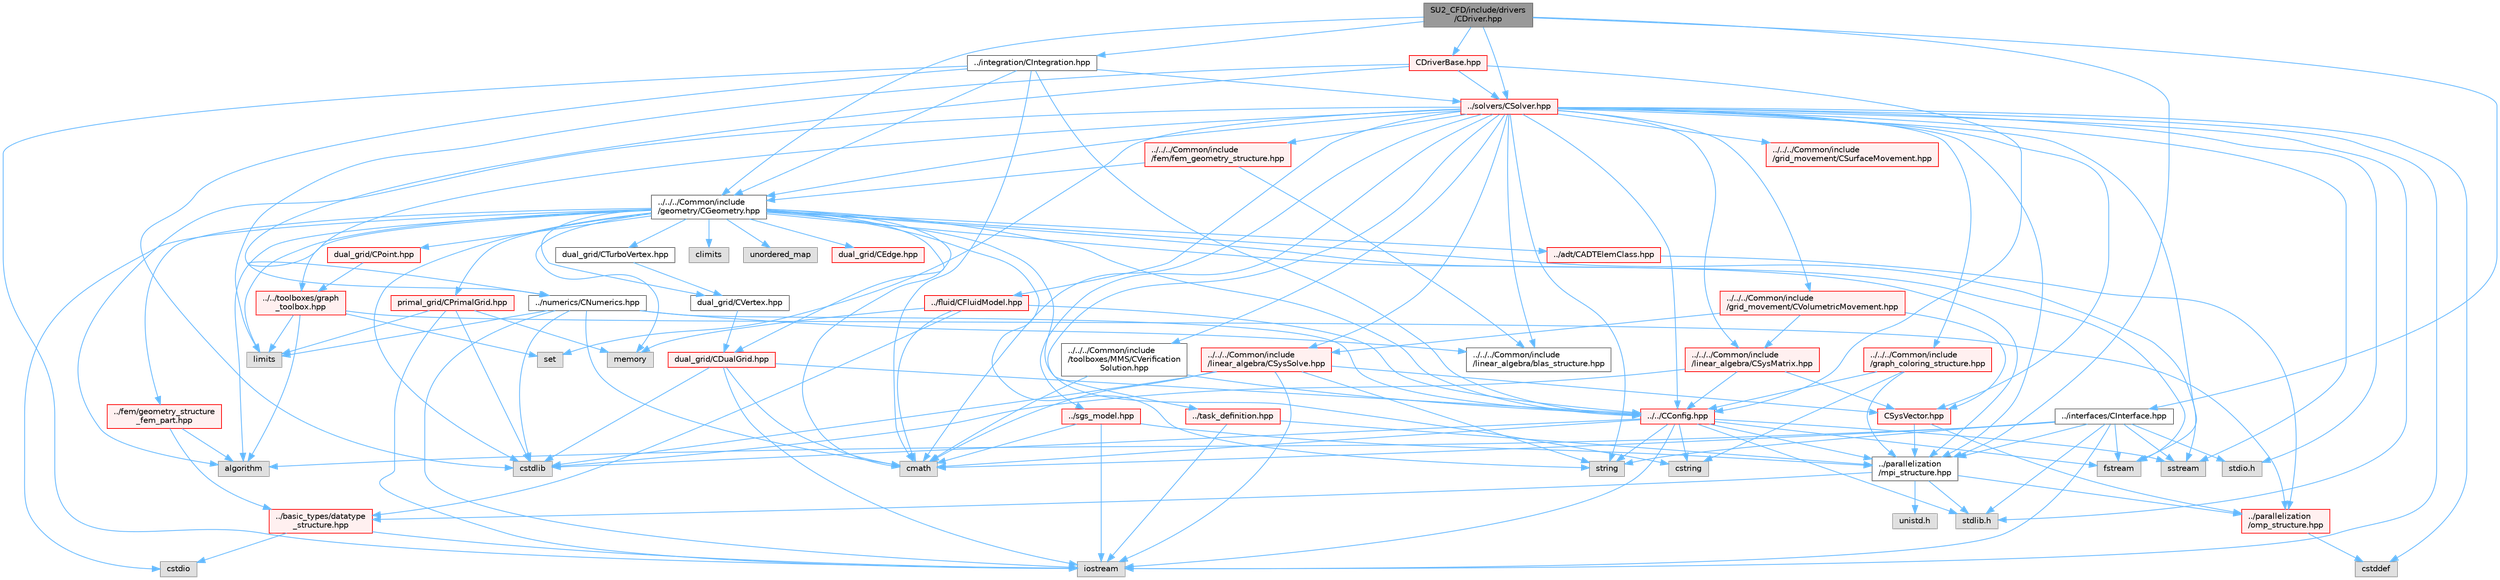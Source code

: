 digraph "SU2_CFD/include/drivers/CDriver.hpp"
{
 // LATEX_PDF_SIZE
  bgcolor="transparent";
  edge [fontname=Helvetica,fontsize=10,labelfontname=Helvetica,labelfontsize=10];
  node [fontname=Helvetica,fontsize=10,shape=box,height=0.2,width=0.4];
  Node1 [id="Node000001",label="SU2_CFD/include/drivers\l/CDriver.hpp",height=0.2,width=0.4,color="gray40", fillcolor="grey60", style="filled", fontcolor="black",tooltip="Headers of the main subroutines for driving single or multi-zone problems. The subroutines and functi..."];
  Node1 -> Node2 [id="edge1_Node000001_Node000002",color="steelblue1",style="solid",tooltip=" "];
  Node2 [id="Node000002",label="../../../Common/include\l/geometry/CGeometry.hpp",height=0.2,width=0.4,color="grey40", fillcolor="white", style="filled",URL="$CGeometry_8hpp.html",tooltip="Headers of the main subroutines for creating the geometrical structure. The subroutines and functions..."];
  Node2 -> Node3 [id="edge2_Node000002_Node000003",color="steelblue1",style="solid",tooltip=" "];
  Node3 [id="Node000003",label="limits",height=0.2,width=0.4,color="grey60", fillcolor="#E0E0E0", style="filled",tooltip=" "];
  Node2 -> Node4 [id="edge3_Node000002_Node000004",color="steelblue1",style="solid",tooltip=" "];
  Node4 [id="Node000004",label="../parallelization\l/mpi_structure.hpp",height=0.2,width=0.4,color="grey40", fillcolor="white", style="filled",URL="$mpi__structure_8hpp.html",tooltip="Headers of the mpi interface for generalized datatypes. The subroutines and functions are in the mpi_..."];
  Node4 -> Node5 [id="edge4_Node000004_Node000005",color="steelblue1",style="solid",tooltip=" "];
  Node5 [id="Node000005",label="stdlib.h",height=0.2,width=0.4,color="grey60", fillcolor="#E0E0E0", style="filled",tooltip=" "];
  Node4 -> Node6 [id="edge5_Node000004_Node000006",color="steelblue1",style="solid",tooltip=" "];
  Node6 [id="Node000006",label="../basic_types/datatype\l_structure.hpp",height=0.2,width=0.4,color="red", fillcolor="#FFF0F0", style="filled",URL="$datatype__structure_8hpp.html",tooltip="Headers for generalized datatypes, defines an interface for AD types."];
  Node6 -> Node7 [id="edge6_Node000006_Node000007",color="steelblue1",style="solid",tooltip=" "];
  Node7 [id="Node000007",label="iostream",height=0.2,width=0.4,color="grey60", fillcolor="#E0E0E0", style="filled",tooltip=" "];
  Node6 -> Node9 [id="edge7_Node000006_Node000009",color="steelblue1",style="solid",tooltip=" "];
  Node9 [id="Node000009",label="cstdio",height=0.2,width=0.4,color="grey60", fillcolor="#E0E0E0", style="filled",tooltip=" "];
  Node4 -> Node16 [id="edge8_Node000004_Node000016",color="steelblue1",style="solid",tooltip=" "];
  Node16 [id="Node000016",label="unistd.h",height=0.2,width=0.4,color="grey60", fillcolor="#E0E0E0", style="filled",tooltip=" "];
  Node4 -> Node13 [id="edge9_Node000004_Node000013",color="steelblue1",style="solid",tooltip=" "];
  Node13 [id="Node000013",label="../parallelization\l/omp_structure.hpp",height=0.2,width=0.4,color="red", fillcolor="#FFF0F0", style="filled",URL="$omp__structure_8hpp.html",tooltip="OpenMP interface header, provides compatibility functions if the code is built without OpenMP support..."];
  Node13 -> Node14 [id="edge10_Node000013_Node000014",color="steelblue1",style="solid",tooltip=" "];
  Node14 [id="Node000014",label="cstddef",height=0.2,width=0.4,color="grey60", fillcolor="#E0E0E0", style="filled",tooltip=" "];
  Node2 -> Node17 [id="edge11_Node000002_Node000017",color="steelblue1",style="solid",tooltip=" "];
  Node17 [id="Node000017",label="string",height=0.2,width=0.4,color="grey60", fillcolor="#E0E0E0", style="filled",tooltip=" "];
  Node2 -> Node18 [id="edge12_Node000002_Node000018",color="steelblue1",style="solid",tooltip=" "];
  Node18 [id="Node000018",label="fstream",height=0.2,width=0.4,color="grey60", fillcolor="#E0E0E0", style="filled",tooltip=" "];
  Node2 -> Node19 [id="edge13_Node000002_Node000019",color="steelblue1",style="solid",tooltip=" "];
  Node19 [id="Node000019",label="sstream",height=0.2,width=0.4,color="grey60", fillcolor="#E0E0E0", style="filled",tooltip=" "];
  Node2 -> Node20 [id="edge14_Node000002_Node000020",color="steelblue1",style="solid",tooltip=" "];
  Node20 [id="Node000020",label="cmath",height=0.2,width=0.4,color="grey60", fillcolor="#E0E0E0", style="filled",tooltip=" "];
  Node2 -> Node21 [id="edge15_Node000002_Node000021",color="steelblue1",style="solid",tooltip=" "];
  Node21 [id="Node000021",label="algorithm",height=0.2,width=0.4,color="grey60", fillcolor="#E0E0E0", style="filled",tooltip=" "];
  Node2 -> Node22 [id="edge16_Node000002_Node000022",color="steelblue1",style="solid",tooltip=" "];
  Node22 [id="Node000022",label="cstring",height=0.2,width=0.4,color="grey60", fillcolor="#E0E0E0", style="filled",tooltip=" "];
  Node2 -> Node9 [id="edge17_Node000002_Node000009",color="steelblue1",style="solid",tooltip=" "];
  Node2 -> Node23 [id="edge18_Node000002_Node000023",color="steelblue1",style="solid",tooltip=" "];
  Node23 [id="Node000023",label="cstdlib",height=0.2,width=0.4,color="grey60", fillcolor="#E0E0E0", style="filled",tooltip=" "];
  Node2 -> Node24 [id="edge19_Node000002_Node000024",color="steelblue1",style="solid",tooltip=" "];
  Node24 [id="Node000024",label="climits",height=0.2,width=0.4,color="grey60", fillcolor="#E0E0E0", style="filled",tooltip=" "];
  Node2 -> Node25 [id="edge20_Node000002_Node000025",color="steelblue1",style="solid",tooltip=" "];
  Node25 [id="Node000025",label="memory",height=0.2,width=0.4,color="grey60", fillcolor="#E0E0E0", style="filled",tooltip=" "];
  Node2 -> Node26 [id="edge21_Node000002_Node000026",color="steelblue1",style="solid",tooltip=" "];
  Node26 [id="Node000026",label="unordered_map",height=0.2,width=0.4,color="grey60", fillcolor="#E0E0E0", style="filled",tooltip=" "];
  Node2 -> Node27 [id="edge22_Node000002_Node000027",color="steelblue1",style="solid",tooltip=" "];
  Node27 [id="Node000027",label="primal_grid/CPrimalGrid.hpp",height=0.2,width=0.4,color="red", fillcolor="#FFF0F0", style="filled",URL="$CPrimalGrid_8hpp.html",tooltip="Headers of the main subroutines for storing the primal grid structure. The subroutines and functions ..."];
  Node27 -> Node7 [id="edge23_Node000027_Node000007",color="steelblue1",style="solid",tooltip=" "];
  Node27 -> Node3 [id="edge24_Node000027_Node000003",color="steelblue1",style="solid",tooltip=" "];
  Node27 -> Node23 [id="edge25_Node000027_Node000023",color="steelblue1",style="solid",tooltip=" "];
  Node27 -> Node25 [id="edge26_Node000027_Node000025",color="steelblue1",style="solid",tooltip=" "];
  Node2 -> Node32 [id="edge27_Node000002_Node000032",color="steelblue1",style="solid",tooltip=" "];
  Node32 [id="Node000032",label="dual_grid/CDualGrid.hpp",height=0.2,width=0.4,color="red", fillcolor="#FFF0F0", style="filled",URL="$CDualGrid_8hpp.html",tooltip="Headers of the main subroutines for doing the complete dual grid structure. The subroutines and funct..."];
  Node32 -> Node20 [id="edge28_Node000032_Node000020",color="steelblue1",style="solid",tooltip=" "];
  Node32 -> Node7 [id="edge29_Node000032_Node000007",color="steelblue1",style="solid",tooltip=" "];
  Node32 -> Node23 [id="edge30_Node000032_Node000023",color="steelblue1",style="solid",tooltip=" "];
  Node32 -> Node33 [id="edge31_Node000032_Node000033",color="steelblue1",style="solid",tooltip=" "];
  Node33 [id="Node000033",label="../../CConfig.hpp",height=0.2,width=0.4,color="red", fillcolor="#FFF0F0", style="filled",URL="$CConfig_8hpp.html",tooltip="All the information about the definition of the physical problem. The subroutines and functions are i..."];
  Node33 -> Node4 [id="edge32_Node000033_Node000004",color="steelblue1",style="solid",tooltip=" "];
  Node33 -> Node7 [id="edge33_Node000033_Node000007",color="steelblue1",style="solid",tooltip=" "];
  Node33 -> Node23 [id="edge34_Node000033_Node000023",color="steelblue1",style="solid",tooltip=" "];
  Node33 -> Node18 [id="edge35_Node000033_Node000018",color="steelblue1",style="solid",tooltip=" "];
  Node33 -> Node19 [id="edge36_Node000033_Node000019",color="steelblue1",style="solid",tooltip=" "];
  Node33 -> Node17 [id="edge37_Node000033_Node000017",color="steelblue1",style="solid",tooltip=" "];
  Node33 -> Node22 [id="edge38_Node000033_Node000022",color="steelblue1",style="solid",tooltip=" "];
  Node33 -> Node5 [id="edge39_Node000033_Node000005",color="steelblue1",style="solid",tooltip=" "];
  Node33 -> Node20 [id="edge40_Node000033_Node000020",color="steelblue1",style="solid",tooltip=" "];
  Node2 -> Node46 [id="edge41_Node000002_Node000046",color="steelblue1",style="solid",tooltip=" "];
  Node46 [id="Node000046",label="dual_grid/CPoint.hpp",height=0.2,width=0.4,color="red", fillcolor="#FFF0F0", style="filled",URL="$CPoint_8hpp.html",tooltip="Declaration of the point class that stores geometric and adjacency information for dual control volum..."];
  Node46 -> Node47 [id="edge42_Node000046_Node000047",color="steelblue1",style="solid",tooltip=" "];
  Node47 [id="Node000047",label="../../toolboxes/graph\l_toolbox.hpp",height=0.2,width=0.4,color="red", fillcolor="#FFF0F0", style="filled",URL="$graph__toolbox_8hpp.html",tooltip="Functions and classes to build/represent sparse graphs or sparse patterns."];
  Node47 -> Node13 [id="edge43_Node000047_Node000013",color="steelblue1",style="solid",tooltip=" "];
  Node47 -> Node48 [id="edge44_Node000047_Node000048",color="steelblue1",style="solid",tooltip=" "];
  Node48 [id="Node000048",label="set",height=0.2,width=0.4,color="grey60", fillcolor="#E0E0E0", style="filled",tooltip=" "];
  Node47 -> Node3 [id="edge45_Node000047_Node000003",color="steelblue1",style="solid",tooltip=" "];
  Node47 -> Node21 [id="edge46_Node000047_Node000021",color="steelblue1",style="solid",tooltip=" "];
  Node2 -> Node51 [id="edge47_Node000002_Node000051",color="steelblue1",style="solid",tooltip=" "];
  Node51 [id="Node000051",label="dual_grid/CEdge.hpp",height=0.2,width=0.4,color="red", fillcolor="#FFF0F0", style="filled",URL="$CEdge_8hpp.html",tooltip="Declaration of the edge class CEdge.cpp file."];
  Node2 -> Node52 [id="edge48_Node000002_Node000052",color="steelblue1",style="solid",tooltip=" "];
  Node52 [id="Node000052",label="dual_grid/CVertex.hpp",height=0.2,width=0.4,color="grey40", fillcolor="white", style="filled",URL="$CVertex_8hpp.html",tooltip="Headers of the main subroutines for doing the complete dual grid structure. The subroutines and funct..."];
  Node52 -> Node32 [id="edge49_Node000052_Node000032",color="steelblue1",style="solid",tooltip=" "];
  Node2 -> Node53 [id="edge50_Node000002_Node000053",color="steelblue1",style="solid",tooltip=" "];
  Node53 [id="Node000053",label="dual_grid/CTurboVertex.hpp",height=0.2,width=0.4,color="grey40", fillcolor="white", style="filled",URL="$CTurboVertex_8hpp.html",tooltip="Headers of the main subroutines for doing the complete dual grid structure. The subroutines and funct..."];
  Node53 -> Node52 [id="edge51_Node000053_Node000052",color="steelblue1",style="solid",tooltip=" "];
  Node2 -> Node33 [id="edge52_Node000002_Node000033",color="steelblue1",style="solid",tooltip=" "];
  Node2 -> Node54 [id="edge53_Node000002_Node000054",color="steelblue1",style="solid",tooltip=" "];
  Node54 [id="Node000054",label="../fem/geometry_structure\l_fem_part.hpp",height=0.2,width=0.4,color="red", fillcolor="#FFF0F0", style="filled",URL="$geometry__structure__fem__part_8hpp.html",tooltip="Helper classes for the Fluid FEM solver."];
  Node54 -> Node6 [id="edge54_Node000054_Node000006",color="steelblue1",style="solid",tooltip=" "];
  Node54 -> Node21 [id="edge55_Node000054_Node000021",color="steelblue1",style="solid",tooltip=" "];
  Node2 -> Node47 [id="edge56_Node000002_Node000047",color="steelblue1",style="solid",tooltip=" "];
  Node2 -> Node55 [id="edge57_Node000002_Node000055",color="steelblue1",style="solid",tooltip=" "];
  Node55 [id="Node000055",label="../adt/CADTElemClass.hpp",height=0.2,width=0.4,color="red", fillcolor="#FFF0F0", style="filled",URL="$CADTElemClass_8hpp.html",tooltip="Class for storing an ADT of (linear) elements in an arbitrary number of dimensions."];
  Node55 -> Node13 [id="edge58_Node000055_Node000013",color="steelblue1",style="solid",tooltip=" "];
  Node1 -> Node4 [id="edge59_Node000001_Node000004",color="steelblue1",style="solid",tooltip=" "];
  Node1 -> Node59 [id="edge60_Node000001_Node000059",color="steelblue1",style="solid",tooltip=" "];
  Node59 [id="Node000059",label="../integration/CIntegration.hpp",height=0.2,width=0.4,color="grey40", fillcolor="white", style="filled",URL="$CIntegration_8hpp.html",tooltip="Declaration of the main routines to orchestrate space and time integration."];
  Node59 -> Node20 [id="edge61_Node000059_Node000020",color="steelblue1",style="solid",tooltip=" "];
  Node59 -> Node7 [id="edge62_Node000059_Node000007",color="steelblue1",style="solid",tooltip=" "];
  Node59 -> Node23 [id="edge63_Node000059_Node000023",color="steelblue1",style="solid",tooltip=" "];
  Node59 -> Node60 [id="edge64_Node000059_Node000060",color="steelblue1",style="solid",tooltip=" "];
  Node60 [id="Node000060",label="../solvers/CSolver.hpp",height=0.2,width=0.4,color="red", fillcolor="#FFF0F0", style="filled",URL="$CSolver_8hpp.html",tooltip="Headers of the CSolver class which is inherited by all of the other solvers."];
  Node60 -> Node4 [id="edge65_Node000060_Node000004",color="steelblue1",style="solid",tooltip=" "];
  Node60 -> Node20 [id="edge66_Node000060_Node000020",color="steelblue1",style="solid",tooltip=" "];
  Node60 -> Node14 [id="edge67_Node000060_Node000014",color="steelblue1",style="solid",tooltip=" "];
  Node60 -> Node17 [id="edge68_Node000060_Node000017",color="steelblue1",style="solid",tooltip=" "];
  Node60 -> Node18 [id="edge69_Node000060_Node000018",color="steelblue1",style="solid",tooltip=" "];
  Node60 -> Node19 [id="edge70_Node000060_Node000019",color="steelblue1",style="solid",tooltip=" "];
  Node60 -> Node21 [id="edge71_Node000060_Node000021",color="steelblue1",style="solid",tooltip=" "];
  Node60 -> Node7 [id="edge72_Node000060_Node000007",color="steelblue1",style="solid",tooltip=" "];
  Node60 -> Node48 [id="edge73_Node000060_Node000048",color="steelblue1",style="solid",tooltip=" "];
  Node60 -> Node5 [id="edge74_Node000060_Node000005",color="steelblue1",style="solid",tooltip=" "];
  Node60 -> Node61 [id="edge75_Node000060_Node000061",color="steelblue1",style="solid",tooltip=" "];
  Node61 [id="Node000061",label="stdio.h",height=0.2,width=0.4,color="grey60", fillcolor="#E0E0E0", style="filled",tooltip=" "];
  Node60 -> Node62 [id="edge76_Node000060_Node000062",color="steelblue1",style="solid",tooltip=" "];
  Node62 [id="Node000062",label="../fluid/CFluidModel.hpp",height=0.2,width=0.4,color="red", fillcolor="#FFF0F0", style="filled",URL="$CFluidModel_8hpp.html",tooltip="Defines the main fluid model class for thermophysical properties."];
  Node62 -> Node20 [id="edge77_Node000062_Node000020",color="steelblue1",style="solid",tooltip=" "];
  Node62 -> Node25 [id="edge78_Node000062_Node000025",color="steelblue1",style="solid",tooltip=" "];
  Node62 -> Node33 [id="edge79_Node000062_Node000033",color="steelblue1",style="solid",tooltip=" "];
  Node62 -> Node6 [id="edge80_Node000062_Node000006",color="steelblue1",style="solid",tooltip=" "];
  Node60 -> Node66 [id="edge81_Node000060_Node000066",color="steelblue1",style="solid",tooltip=" "];
  Node66 [id="Node000066",label="../task_definition.hpp",height=0.2,width=0.4,color="red", fillcolor="#FFF0F0", style="filled",URL="$task__definition_8hpp.html",tooltip="Header of the task definition class for the SU2 solvers."];
  Node66 -> Node4 [id="edge82_Node000066_Node000004",color="steelblue1",style="solid",tooltip=" "];
  Node66 -> Node7 [id="edge83_Node000066_Node000007",color="steelblue1",style="solid",tooltip=" "];
  Node60 -> Node68 [id="edge84_Node000060_Node000068",color="steelblue1",style="solid",tooltip=" "];
  Node68 [id="Node000068",label="../numerics/CNumerics.hpp",height=0.2,width=0.4,color="grey40", fillcolor="white", style="filled",URL="$CNumerics_8hpp.html",tooltip="Declaration of the base numerics class, the implementation is in the CNumerics.cpp file."];
  Node68 -> Node20 [id="edge85_Node000068_Node000020",color="steelblue1",style="solid",tooltip=" "];
  Node68 -> Node7 [id="edge86_Node000068_Node000007",color="steelblue1",style="solid",tooltip=" "];
  Node68 -> Node3 [id="edge87_Node000068_Node000003",color="steelblue1",style="solid",tooltip=" "];
  Node68 -> Node23 [id="edge88_Node000068_Node000023",color="steelblue1",style="solid",tooltip=" "];
  Node68 -> Node33 [id="edge89_Node000068_Node000033",color="steelblue1",style="solid",tooltip=" "];
  Node68 -> Node69 [id="edge90_Node000068_Node000069",color="steelblue1",style="solid",tooltip=" "];
  Node69 [id="Node000069",label="../../../Common/include\l/linear_algebra/blas_structure.hpp",height=0.2,width=0.4,color="grey40", fillcolor="white", style="filled",URL="$blas__structure_8hpp.html",tooltip="Include files and headers of the functions for matrix and vector operations, which are typically foun..."];
  Node60 -> Node70 [id="edge91_Node000060_Node000070",color="steelblue1",style="solid",tooltip=" "];
  Node70 [id="Node000070",label="../sgs_model.hpp",height=0.2,width=0.4,color="red", fillcolor="#FFF0F0", style="filled",URL="$sgs__model_8hpp.html",tooltip="Headers of the LES subgrid scale models of the SU2 solvers."];
  Node70 -> Node4 [id="edge92_Node000070_Node000004",color="steelblue1",style="solid",tooltip=" "];
  Node70 -> Node7 [id="edge93_Node000070_Node000007",color="steelblue1",style="solid",tooltip=" "];
  Node70 -> Node20 [id="edge94_Node000070_Node000020",color="steelblue1",style="solid",tooltip=" "];
  Node60 -> Node72 [id="edge95_Node000060_Node000072",color="steelblue1",style="solid",tooltip=" "];
  Node72 [id="Node000072",label="../../../Common/include\l/fem/fem_geometry_structure.hpp",height=0.2,width=0.4,color="red", fillcolor="#FFF0F0", style="filled",URL="$fem__geometry__structure_8hpp.html",tooltip="Headers of the main subroutines for creating the geometrical structure for the FEM solver...."];
  Node72 -> Node2 [id="edge96_Node000072_Node000002",color="steelblue1",style="solid",tooltip=" "];
  Node72 -> Node69 [id="edge97_Node000072_Node000069",color="steelblue1",style="solid",tooltip=" "];
  Node60 -> Node2 [id="edge98_Node000060_Node000002",color="steelblue1",style="solid",tooltip=" "];
  Node60 -> Node33 [id="edge99_Node000060_Node000033",color="steelblue1",style="solid",tooltip=" "];
  Node60 -> Node75 [id="edge100_Node000060_Node000075",color="steelblue1",style="solid",tooltip=" "];
  Node75 [id="Node000075",label="../../../Common/include\l/linear_algebra/CSysMatrix.hpp",height=0.2,width=0.4,color="red", fillcolor="#FFF0F0", style="filled",URL="$CSysMatrix_8hpp.html",tooltip="Declaration of the block-sparse matrix class. The implemtation is in CSysMatrix.cpp."];
  Node75 -> Node33 [id="edge101_Node000075_Node000033",color="steelblue1",style="solid",tooltip=" "];
  Node75 -> Node76 [id="edge102_Node000075_Node000076",color="steelblue1",style="solid",tooltip=" "];
  Node76 [id="Node000076",label="CSysVector.hpp",height=0.2,width=0.4,color="red", fillcolor="#FFF0F0", style="filled",URL="$CSysVector_8hpp.html",tooltip="Declararion and inlines of the vector class used in the solution of large, distributed,..."];
  Node76 -> Node4 [id="edge103_Node000076_Node000004",color="steelblue1",style="solid",tooltip=" "];
  Node76 -> Node13 [id="edge104_Node000076_Node000013",color="steelblue1",style="solid",tooltip=" "];
  Node75 -> Node23 [id="edge105_Node000075_Node000023",color="steelblue1",style="solid",tooltip=" "];
  Node60 -> Node76 [id="edge106_Node000060_Node000076",color="steelblue1",style="solid",tooltip=" "];
  Node60 -> Node79 [id="edge107_Node000060_Node000079",color="steelblue1",style="solid",tooltip=" "];
  Node79 [id="Node000079",label="../../../Common/include\l/linear_algebra/CSysSolve.hpp",height=0.2,width=0.4,color="red", fillcolor="#FFF0F0", style="filled",URL="$CSysSolve_8hpp.html",tooltip="Headers for the classes related to linear solvers (CG, FGMRES, etc) The subroutines and functions are..."];
  Node79 -> Node20 [id="edge108_Node000079_Node000020",color="steelblue1",style="solid",tooltip=" "];
  Node79 -> Node7 [id="edge109_Node000079_Node000007",color="steelblue1",style="solid",tooltip=" "];
  Node79 -> Node23 [id="edge110_Node000079_Node000023",color="steelblue1",style="solid",tooltip=" "];
  Node79 -> Node17 [id="edge111_Node000079_Node000017",color="steelblue1",style="solid",tooltip=" "];
  Node79 -> Node76 [id="edge112_Node000079_Node000076",color="steelblue1",style="solid",tooltip=" "];
  Node60 -> Node81 [id="edge113_Node000060_Node000081",color="steelblue1",style="solid",tooltip=" "];
  Node81 [id="Node000081",label="../../../Common/include\l/grid_movement/CSurfaceMovement.hpp",height=0.2,width=0.4,color="red", fillcolor="#FFF0F0", style="filled",URL="$CSurfaceMovement_8hpp.html",tooltip="Headers of the CSurfaceMovement class."];
  Node60 -> Node85 [id="edge114_Node000060_Node000085",color="steelblue1",style="solid",tooltip=" "];
  Node85 [id="Node000085",label="../../../Common/include\l/grid_movement/CVolumetricMovement.hpp",height=0.2,width=0.4,color="red", fillcolor="#FFF0F0", style="filled",URL="$CVolumetricMovement_8hpp.html",tooltip="Headers of the CVolumetricMovement class."];
  Node85 -> Node75 [id="edge115_Node000085_Node000075",color="steelblue1",style="solid",tooltip=" "];
  Node85 -> Node76 [id="edge116_Node000085_Node000076",color="steelblue1",style="solid",tooltip=" "];
  Node85 -> Node79 [id="edge117_Node000085_Node000079",color="steelblue1",style="solid",tooltip=" "];
  Node60 -> Node69 [id="edge118_Node000060_Node000069",color="steelblue1",style="solid",tooltip=" "];
  Node60 -> Node86 [id="edge119_Node000060_Node000086",color="steelblue1",style="solid",tooltip=" "];
  Node86 [id="Node000086",label="../../../Common/include\l/graph_coloring_structure.hpp",height=0.2,width=0.4,color="red", fillcolor="#FFF0F0", style="filled",URL="$graph__coloring__structure_8hpp.html",tooltip="Include files and headers of the functions to carry out a coloring of a given graph...."];
  Node86 -> Node4 [id="edge120_Node000086_Node000004",color="steelblue1",style="solid",tooltip=" "];
  Node86 -> Node33 [id="edge121_Node000086_Node000033",color="steelblue1",style="solid",tooltip=" "];
  Node86 -> Node22 [id="edge122_Node000086_Node000022",color="steelblue1",style="solid",tooltip=" "];
  Node60 -> Node87 [id="edge123_Node000060_Node000087",color="steelblue1",style="solid",tooltip=" "];
  Node87 [id="Node000087",label="../../../Common/include\l/toolboxes/MMS/CVerification\lSolution.hpp",height=0.2,width=0.4,color="grey40", fillcolor="white", style="filled",URL="$CVerificationSolution_8hpp.html",tooltip="Header file for the base class CVerificationSolution. The implementations are in the CVerificationSol..."];
  Node87 -> Node20 [id="edge124_Node000087_Node000020",color="steelblue1",style="solid",tooltip=" "];
  Node87 -> Node33 [id="edge125_Node000087_Node000033",color="steelblue1",style="solid",tooltip=" "];
  Node59 -> Node2 [id="edge126_Node000059_Node000002",color="steelblue1",style="solid",tooltip=" "];
  Node59 -> Node33 [id="edge127_Node000059_Node000033",color="steelblue1",style="solid",tooltip=" "];
  Node1 -> Node89 [id="edge128_Node000001_Node000089",color="steelblue1",style="solid",tooltip=" "];
  Node89 [id="Node000089",label="../interfaces/CInterface.hpp",height=0.2,width=0.4,color="grey40", fillcolor="white", style="filled",URL="$CInterface_8hpp.html",tooltip="Declarations and inlines of the transfer structure. The subroutines and functions are in the physics ..."];
  Node89 -> Node4 [id="edge129_Node000089_Node000004",color="steelblue1",style="solid",tooltip=" "];
  Node89 -> Node20 [id="edge130_Node000089_Node000020",color="steelblue1",style="solid",tooltip=" "];
  Node89 -> Node17 [id="edge131_Node000089_Node000017",color="steelblue1",style="solid",tooltip=" "];
  Node89 -> Node18 [id="edge132_Node000089_Node000018",color="steelblue1",style="solid",tooltip=" "];
  Node89 -> Node19 [id="edge133_Node000089_Node000019",color="steelblue1",style="solid",tooltip=" "];
  Node89 -> Node21 [id="edge134_Node000089_Node000021",color="steelblue1",style="solid",tooltip=" "];
  Node89 -> Node7 [id="edge135_Node000089_Node000007",color="steelblue1",style="solid",tooltip=" "];
  Node89 -> Node5 [id="edge136_Node000089_Node000005",color="steelblue1",style="solid",tooltip=" "];
  Node89 -> Node61 [id="edge137_Node000089_Node000061",color="steelblue1",style="solid",tooltip=" "];
  Node1 -> Node60 [id="edge138_Node000001_Node000060",color="steelblue1",style="solid",tooltip=" "];
  Node1 -> Node90 [id="edge139_Node000001_Node000090",color="steelblue1",style="solid",tooltip=" "];
  Node90 [id="Node000090",label="CDriverBase.hpp",height=0.2,width=0.4,color="red", fillcolor="#FFF0F0", style="filled",URL="$CDriverBase_8hpp.html",tooltip="Base class for all drivers."];
  Node90 -> Node3 [id="edge140_Node000090_Node000003",color="steelblue1",style="solid",tooltip=" "];
  Node90 -> Node33 [id="edge141_Node000090_Node000033",color="steelblue1",style="solid",tooltip=" "];
  Node90 -> Node68 [id="edge142_Node000090_Node000068",color="steelblue1",style="solid",tooltip=" "];
  Node90 -> Node60 [id="edge143_Node000090_Node000060",color="steelblue1",style="solid",tooltip=" "];
}

